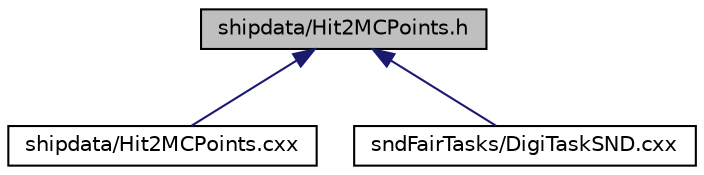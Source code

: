 digraph "shipdata/Hit2MCPoints.h"
{
 // LATEX_PDF_SIZE
  edge [fontname="Helvetica",fontsize="10",labelfontname="Helvetica",labelfontsize="10"];
  node [fontname="Helvetica",fontsize="10",shape=record];
  Node1 [label="shipdata/Hit2MCPoints.h",height=0.2,width=0.4,color="black", fillcolor="grey75", style="filled", fontcolor="black",tooltip=" "];
  Node1 -> Node2 [dir="back",color="midnightblue",fontsize="10",style="solid",fontname="Helvetica"];
  Node2 [label="shipdata/Hit2MCPoints.cxx",height=0.2,width=0.4,color="black", fillcolor="white", style="filled",URL="$Hit2MCPoints_8cxx.html",tooltip=" "];
  Node1 -> Node3 [dir="back",color="midnightblue",fontsize="10",style="solid",fontname="Helvetica"];
  Node3 [label="sndFairTasks/DigiTaskSND.cxx",height=0.2,width=0.4,color="black", fillcolor="white", style="filled",URL="$DigiTaskSND_8cxx.html",tooltip=" "];
}
